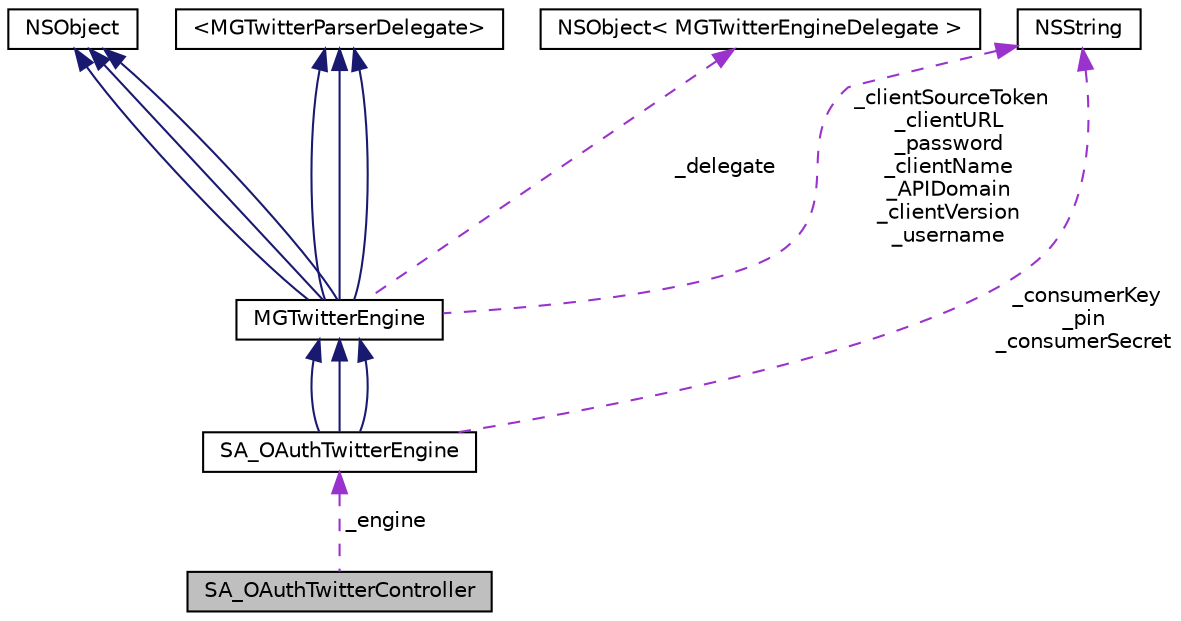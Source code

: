 digraph G
{
  edge [fontname="Helvetica",fontsize="10",labelfontname="Helvetica",labelfontsize="10"];
  node [fontname="Helvetica",fontsize="10",shape=record];
  Node1 [label="SA_OAuthTwitterController",height=0.2,width=0.4,color="black", fillcolor="grey75", style="filled" fontcolor="black"];
  Node2 -> Node1 [dir="back",color="darkorchid3",fontsize="10",style="dashed",label=" _engine" ,fontname="Helvetica"];
  Node2 [label="SA_OAuthTwitterEngine",height=0.2,width=0.4,color="black", fillcolor="white", style="filled",URL="$interface_s_a___o_auth_twitter_engine.html"];
  Node3 -> Node2 [dir="back",color="midnightblue",fontsize="10",style="solid",fontname="Helvetica"];
  Node3 [label="MGTwitterEngine",height=0.2,width=0.4,color="black", fillcolor="white", style="filled",URL="$interface_m_g_twitter_engine.html"];
  Node4 -> Node3 [dir="back",color="midnightblue",fontsize="10",style="solid",fontname="Helvetica"];
  Node4 [label="NSObject",height=0.2,width=0.4,color="black", fillcolor="white", style="filled",URL="$class_n_s_object.html"];
  Node5 -> Node3 [dir="back",color="midnightblue",fontsize="10",style="solid",fontname="Helvetica"];
  Node5 [label="\<MGTwitterParserDelegate\>",height=0.2,width=0.4,color="black", fillcolor="white", style="filled",URL="$protocol_m_g_twitter_parser_delegate-p.html"];
  Node4 -> Node3 [dir="back",color="midnightblue",fontsize="10",style="solid",fontname="Helvetica"];
  Node5 -> Node3 [dir="back",color="midnightblue",fontsize="10",style="solid",fontname="Helvetica"];
  Node4 -> Node3 [dir="back",color="midnightblue",fontsize="10",style="solid",fontname="Helvetica"];
  Node5 -> Node3 [dir="back",color="midnightblue",fontsize="10",style="solid",fontname="Helvetica"];
  Node6 -> Node3 [dir="back",color="darkorchid3",fontsize="10",style="dashed",label=" _delegate" ,fontname="Helvetica"];
  Node6 [label="NSObject\< MGTwitterEngineDelegate \>",height=0.2,width=0.4,color="black", fillcolor="white", style="filled",URL="$class_n_s_object.html"];
  Node7 -> Node3 [dir="back",color="darkorchid3",fontsize="10",style="dashed",label=" _clientSourceToken\n_clientURL\n_password\n_clientName\n_APIDomain\n_clientVersion\n_username" ,fontname="Helvetica"];
  Node7 [label="NSString",height=0.2,width=0.4,color="black", fillcolor="white", style="filled",URL="$class_n_s_string.html"];
  Node3 -> Node2 [dir="back",color="midnightblue",fontsize="10",style="solid",fontname="Helvetica"];
  Node3 -> Node2 [dir="back",color="midnightblue",fontsize="10",style="solid",fontname="Helvetica"];
  Node7 -> Node2 [dir="back",color="darkorchid3",fontsize="10",style="dashed",label=" _consumerKey\n_pin\n_consumerSecret" ,fontname="Helvetica"];
}
